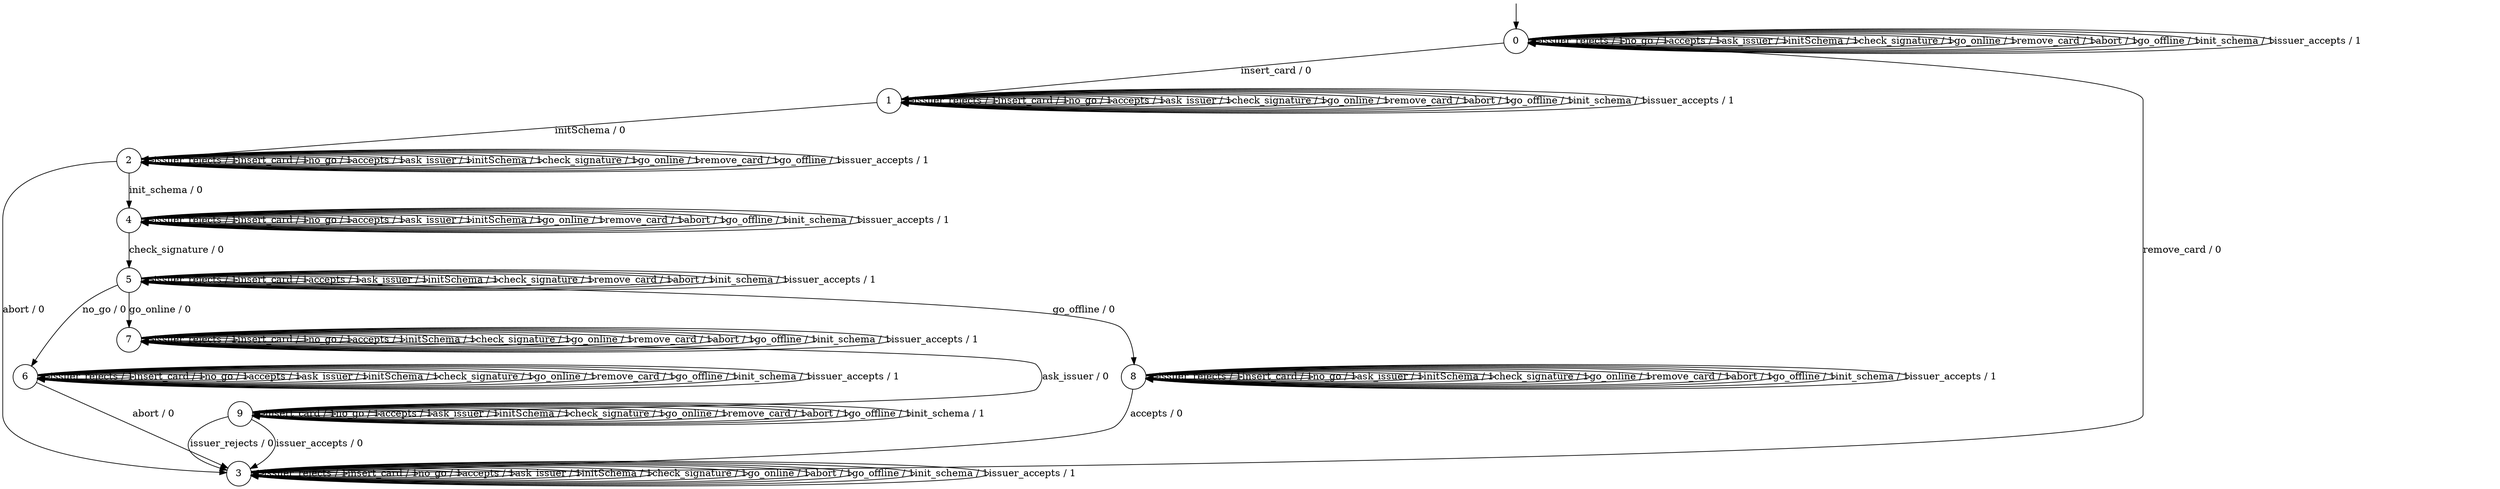 digraph g {

	s0 [shape="circle" label="0"];
	s1 [shape="circle" label="1"];
	s2 [shape="circle" label="2"];
	s3 [shape="circle" label="3"];
	s4 [shape="circle" label="4"];
	s5 [shape="circle" label="5"];
	s6 [shape="circle" label="6"];
	s7 [shape="circle" label="7"];
	s8 [shape="circle" label="8"];
	s9 [shape="circle" label="9"];
	s0 -> s0 [label="issuer_rejects / 1"];
	s0 -> s1 [label="insert_card / 0"];
	s0 -> s0 [label="no_go / 1"];
	s0 -> s0 [label="accepts / 1"];
	s0 -> s0 [label="ask_issuer / 1"];
	s0 -> s0 [label="initSchema / 1"];
	s0 -> s0 [label="check_signature / 1"];
	s0 -> s0 [label="go_online / 1"];
	s0 -> s0 [label="remove_card / 1"];
	s0 -> s0 [label="abort / 1"];
	s0 -> s0 [label="go_offline / 1"];
	s0 -> s0 [label="init_schema / 1"];
	s0 -> s0 [label="issuer_accepts / 1"];
	s1 -> s1 [label="issuer_rejects / 1"];
	s1 -> s1 [label="insert_card / 1"];
	s1 -> s1 [label="no_go / 1"];
	s1 -> s1 [label="accepts / 1"];
	s1 -> s1 [label="ask_issuer / 1"];
	s1 -> s2 [label="initSchema / 0"];
	s1 -> s1 [label="check_signature / 1"];
	s1 -> s1 [label="go_online / 1"];
	s1 -> s1 [label="remove_card / 1"];
	s1 -> s1 [label="abort / 1"];
	s1 -> s1 [label="go_offline / 1"];
	s1 -> s1 [label="init_schema / 1"];
	s1 -> s1 [label="issuer_accepts / 1"];
	s2 -> s2 [label="issuer_rejects / 1"];
	s2 -> s2 [label="insert_card / 1"];
	s2 -> s2 [label="no_go / 1"];
	s2 -> s2 [label="accepts / 1"];
	s2 -> s2 [label="ask_issuer / 1"];
	s2 -> s2 [label="initSchema / 1"];
	s2 -> s2 [label="check_signature / 1"];
	s2 -> s2 [label="go_online / 1"];
	s2 -> s2 [label="remove_card / 1"];
	s2 -> s3 [label="abort / 0"];
	s2 -> s2 [label="go_offline / 1"];
	s2 -> s4 [label="init_schema / 0"];
	s2 -> s2 [label="issuer_accepts / 1"];
	s3 -> s3 [label="issuer_rejects / 1"];
	s3 -> s3 [label="insert_card / 1"];
	s3 -> s3 [label="no_go / 1"];
	s3 -> s3 [label="accepts / 1"];
	s3 -> s3 [label="ask_issuer / 1"];
	s3 -> s3 [label="initSchema / 1"];
	s3 -> s3 [label="check_signature / 1"];
	s3 -> s3 [label="go_online / 1"];
	s3 -> s0 [label="remove_card / 0"];
	s3 -> s3 [label="abort / 1"];
	s3 -> s3 [label="go_offline / 1"];
	s3 -> s3 [label="init_schema / 1"];
	s3 -> s3 [label="issuer_accepts / 1"];
	s4 -> s4 [label="issuer_rejects / 1"];
	s4 -> s4 [label="insert_card / 1"];
	s4 -> s4 [label="no_go / 1"];
	s4 -> s4 [label="accepts / 1"];
	s4 -> s4 [label="ask_issuer / 1"];
	s4 -> s4 [label="initSchema / 1"];
	s4 -> s5 [label="check_signature / 0"];
	s4 -> s4 [label="go_online / 1"];
	s4 -> s4 [label="remove_card / 1"];
	s4 -> s4 [label="abort / 1"];
	s4 -> s4 [label="go_offline / 1"];
	s4 -> s4 [label="init_schema / 1"];
	s4 -> s4 [label="issuer_accepts / 1"];
	s5 -> s5 [label="issuer_rejects / 1"];
	s5 -> s5 [label="insert_card / 1"];
	s5 -> s6 [label="no_go / 0"];
	s5 -> s5 [label="accepts / 1"];
	s5 -> s5 [label="ask_issuer / 1"];
	s5 -> s5 [label="initSchema / 1"];
	s5 -> s5 [label="check_signature / 1"];
	s5 -> s7 [label="go_online / 0"];
	s5 -> s5 [label="remove_card / 1"];
	s5 -> s5 [label="abort / 1"];
	s5 -> s8 [label="go_offline / 0"];
	s5 -> s5 [label="init_schema / 1"];
	s5 -> s5 [label="issuer_accepts / 1"];
	s6 -> s6 [label="issuer_rejects / 1"];
	s6 -> s6 [label="insert_card / 1"];
	s6 -> s6 [label="no_go / 1"];
	s6 -> s6 [label="accepts / 1"];
	s6 -> s6 [label="ask_issuer / 1"];
	s6 -> s6 [label="initSchema / 1"];
	s6 -> s6 [label="check_signature / 1"];
	s6 -> s6 [label="go_online / 1"];
	s6 -> s6 [label="remove_card / 1"];
	s6 -> s3 [label="abort / 0"];
	s6 -> s6 [label="go_offline / 1"];
	s6 -> s6 [label="init_schema / 1"];
	s6 -> s6 [label="issuer_accepts / 1"];
	s7 -> s7 [label="issuer_rejects / 1"];
	s7 -> s7 [label="insert_card / 1"];
	s7 -> s7 [label="no_go / 1"];
	s7 -> s7 [label="accepts / 1"];
	s7 -> s9 [label="ask_issuer / 0"];
	s7 -> s7 [label="initSchema / 1"];
	s7 -> s7 [label="check_signature / 1"];
	s7 -> s7 [label="go_online / 1"];
	s7 -> s7 [label="remove_card / 1"];
	s7 -> s7 [label="abort / 1"];
	s7 -> s7 [label="go_offline / 1"];
	s7 -> s7 [label="init_schema / 1"];
	s7 -> s7 [label="issuer_accepts / 1"];
	s8 -> s8 [label="issuer_rejects / 1"];
	s8 -> s8 [label="insert_card / 1"];
	s8 -> s8 [label="no_go / 1"];
	s8 -> s3 [label="accepts / 0"];
	s8 -> s8 [label="ask_issuer / 1"];
	s8 -> s8 [label="initSchema / 1"];
	s8 -> s8 [label="check_signature / 1"];
	s8 -> s8 [label="go_online / 1"];
	s8 -> s8 [label="remove_card / 1"];
	s8 -> s8 [label="abort / 1"];
	s8 -> s8 [label="go_offline / 1"];
	s8 -> s8 [label="init_schema / 1"];
	s8 -> s8 [label="issuer_accepts / 1"];
	s9 -> s3 [label="issuer_rejects / 0"];
	s9 -> s9 [label="insert_card / 1"];
	s9 -> s9 [label="no_go / 1"];
	s9 -> s9 [label="accepts / 1"];
	s9 -> s9 [label="ask_issuer / 1"];
	s9 -> s9 [label="initSchema / 1"];
	s9 -> s9 [label="check_signature / 1"];
	s9 -> s9 [label="go_online / 1"];
	s9 -> s9 [label="remove_card / 1"];
	s9 -> s9 [label="abort / 1"];
	s9 -> s9 [label="go_offline / 1"];
	s9 -> s9 [label="init_schema / 1"];
	s9 -> s3 [label="issuer_accepts / 0"];

__start0 [label="" shape="none" width="0" height="0"];
__start0 -> s0;
}
